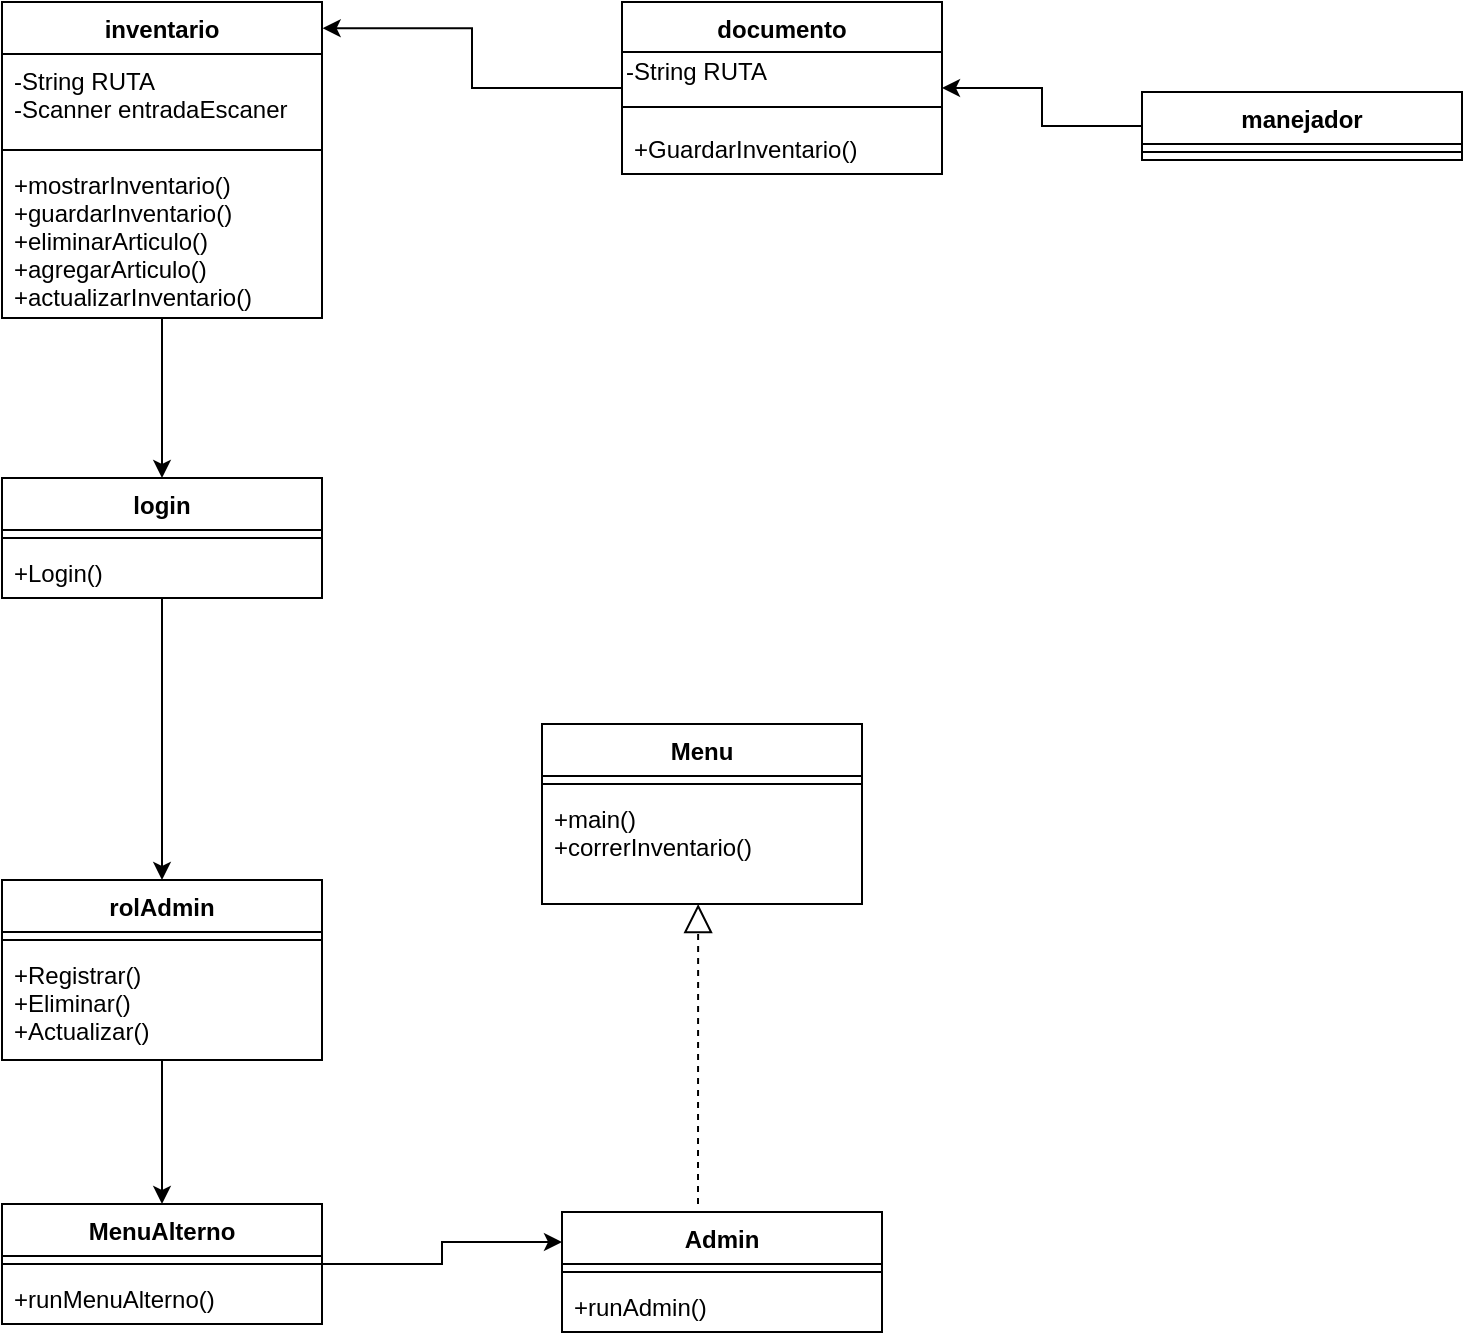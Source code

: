<mxfile version="10.8.9" type="device"><diagram id="ngYwytyvveu3_hQi_3PQ" name="Page-1"><mxGraphModel dx="1394" dy="777" grid="1" gridSize="10" guides="1" tooltips="1" connect="1" arrows="1" fold="1" page="1" pageScale="1" pageWidth="850" pageHeight="1100" math="0" shadow="0"><root><mxCell id="0"/><mxCell id="1" parent="0"/><mxCell id="k61yKrC3XLUvCDvYgIdW-13" style="edgeStyle=orthogonalEdgeStyle;rounded=0;orthogonalLoop=1;jettySize=auto;html=1;entryX=0.5;entryY=0;entryDx=0;entryDy=0;" edge="1" parent="1" source="H4TlmxwlX_yA1_eg_VW6-13" target="k61yKrC3XLUvCDvYgIdW-1"><mxGeometry relative="1" as="geometry"/></mxCell><mxCell id="H4TlmxwlX_yA1_eg_VW6-13" value="inventario" style="swimlane;fontStyle=1;align=center;verticalAlign=top;childLayout=stackLayout;horizontal=1;startSize=26;horizontalStack=0;resizeParent=1;resizeParentMax=0;resizeLast=0;collapsible=1;marginBottom=0;" parent="1" vertex="1"><mxGeometry x="100" y="79" width="160" height="158" as="geometry"/></mxCell><mxCell id="H4TlmxwlX_yA1_eg_VW6-14" value="-String RUTA&#10;-Scanner entradaEscaner&#10;" style="text;strokeColor=none;fillColor=none;align=left;verticalAlign=top;spacingLeft=4;spacingRight=4;overflow=hidden;rotatable=0;points=[[0,0.5],[1,0.5]];portConstraint=eastwest;" parent="H4TlmxwlX_yA1_eg_VW6-13" vertex="1"><mxGeometry y="26" width="160" height="44" as="geometry"/></mxCell><mxCell id="H4TlmxwlX_yA1_eg_VW6-15" value="" style="line;strokeWidth=1;fillColor=none;align=left;verticalAlign=middle;spacingTop=-1;spacingLeft=3;spacingRight=3;rotatable=0;labelPosition=right;points=[];portConstraint=eastwest;" parent="H4TlmxwlX_yA1_eg_VW6-13" vertex="1"><mxGeometry y="70" width="160" height="8" as="geometry"/></mxCell><mxCell id="H4TlmxwlX_yA1_eg_VW6-16" value="+mostrarInventario()&#10;+guardarInventario()&#10;+eliminarArticulo()&#10;+agregarArticulo()&#10;+actualizarInventario()&#10;" style="text;strokeColor=none;fillColor=none;align=left;verticalAlign=top;spacingLeft=4;spacingRight=4;overflow=hidden;rotatable=0;points=[[0,0.5],[1,0.5]];portConstraint=eastwest;" parent="H4TlmxwlX_yA1_eg_VW6-13" vertex="1"><mxGeometry y="78" width="160" height="80" as="geometry"/></mxCell><mxCell id="I4Vh8odb4ZdYF4Bktosb-5" style="edgeStyle=orthogonalEdgeStyle;rounded=0;orthogonalLoop=1;jettySize=auto;html=1;entryX=1.002;entryY=0.083;entryDx=0;entryDy=0;entryPerimeter=0;" parent="1" source="H4TlmxwlX_yA1_eg_VW6-20" target="H4TlmxwlX_yA1_eg_VW6-13" edge="1"><mxGeometry relative="1" as="geometry"/></mxCell><mxCell id="H4TlmxwlX_yA1_eg_VW6-20" value="documento" style="swimlane;fontStyle=1;align=center;verticalAlign=top;childLayout=stackLayout;horizontal=1;startSize=25;horizontalStack=0;resizeParent=1;resizeParentMax=0;resizeLast=0;collapsible=1;marginBottom=0;" parent="1" vertex="1"><mxGeometry x="410" y="79" width="160" height="86" as="geometry"/></mxCell><mxCell id="I4Vh8odb4ZdYF4Bktosb-10" value="-String RUTA&lt;br&gt;" style="text;html=1;resizable=0;points=[];autosize=1;align=left;verticalAlign=top;spacingTop=-4;" parent="H4TlmxwlX_yA1_eg_VW6-20" vertex="1"><mxGeometry y="25" width="160" height="20" as="geometry"/></mxCell><mxCell id="H4TlmxwlX_yA1_eg_VW6-22" value="" style="line;strokeWidth=1;fillColor=none;align=left;verticalAlign=middle;spacingTop=-1;spacingLeft=3;spacingRight=3;rotatable=0;labelPosition=right;points=[];portConstraint=eastwest;" parent="H4TlmxwlX_yA1_eg_VW6-20" vertex="1"><mxGeometry y="45" width="160" height="15" as="geometry"/></mxCell><mxCell id="H4TlmxwlX_yA1_eg_VW6-23" value="+GuardarInventario()" style="text;strokeColor=none;fillColor=none;align=left;verticalAlign=top;spacingLeft=4;spacingRight=4;overflow=hidden;rotatable=0;points=[[0,0.5],[1,0.5]];portConstraint=eastwest;" parent="H4TlmxwlX_yA1_eg_VW6-20" vertex="1"><mxGeometry y="60" width="160" height="26" as="geometry"/></mxCell><mxCell id="k61yKrC3XLUvCDvYgIdW-18" style="edgeStyle=orthogonalEdgeStyle;rounded=0;orthogonalLoop=1;jettySize=auto;html=1;" edge="1" parent="1" source="H4TlmxwlX_yA1_eg_VW6-28" target="H4TlmxwlX_yA1_eg_VW6-20"><mxGeometry relative="1" as="geometry"/></mxCell><mxCell id="H4TlmxwlX_yA1_eg_VW6-28" value="manejador" style="swimlane;fontStyle=1;align=center;verticalAlign=top;childLayout=stackLayout;horizontal=1;startSize=26;horizontalStack=0;resizeParent=1;resizeParentMax=0;resizeLast=0;collapsible=1;marginBottom=0;" parent="1" vertex="1"><mxGeometry x="670" y="124" width="160" height="34" as="geometry"/></mxCell><mxCell id="H4TlmxwlX_yA1_eg_VW6-30" value="" style="line;strokeWidth=1;fillColor=none;align=left;verticalAlign=middle;spacingTop=-1;spacingLeft=3;spacingRight=3;rotatable=0;labelPosition=right;points=[];portConstraint=eastwest;" parent="H4TlmxwlX_yA1_eg_VW6-28" vertex="1"><mxGeometry y="26" width="160" height="8" as="geometry"/></mxCell><mxCell id="k61yKrC3XLUvCDvYgIdW-14" style="edgeStyle=orthogonalEdgeStyle;rounded=0;orthogonalLoop=1;jettySize=auto;html=1;entryX=0.5;entryY=0;entryDx=0;entryDy=0;" edge="1" parent="1" source="k61yKrC3XLUvCDvYgIdW-1" target="k61yKrC3XLUvCDvYgIdW-5"><mxGeometry relative="1" as="geometry"/></mxCell><mxCell id="k61yKrC3XLUvCDvYgIdW-1" value="login" style="swimlane;fontStyle=1;align=center;verticalAlign=top;childLayout=stackLayout;horizontal=1;startSize=26;horizontalStack=0;resizeParent=1;resizeParentMax=0;resizeLast=0;collapsible=1;marginBottom=0;" vertex="1" parent="1"><mxGeometry x="100" y="317" width="160" height="60" as="geometry"/></mxCell><mxCell id="k61yKrC3XLUvCDvYgIdW-3" value="" style="line;strokeWidth=1;fillColor=none;align=left;verticalAlign=middle;spacingTop=-1;spacingLeft=3;spacingRight=3;rotatable=0;labelPosition=right;points=[];portConstraint=eastwest;" vertex="1" parent="k61yKrC3XLUvCDvYgIdW-1"><mxGeometry y="26" width="160" height="8" as="geometry"/></mxCell><mxCell id="k61yKrC3XLUvCDvYgIdW-4" value="+Login()" style="text;strokeColor=none;fillColor=none;align=left;verticalAlign=top;spacingLeft=4;spacingRight=4;overflow=hidden;rotatable=0;points=[[0,0.5],[1,0.5]];portConstraint=eastwest;" vertex="1" parent="k61yKrC3XLUvCDvYgIdW-1"><mxGeometry y="34" width="160" height="26" as="geometry"/></mxCell><mxCell id="k61yKrC3XLUvCDvYgIdW-16" style="edgeStyle=orthogonalEdgeStyle;rounded=0;orthogonalLoop=1;jettySize=auto;html=1;entryX=0.5;entryY=0;entryDx=0;entryDy=0;" edge="1" parent="1" source="k61yKrC3XLUvCDvYgIdW-5" target="k61yKrC3XLUvCDvYgIdW-9"><mxGeometry relative="1" as="geometry"/></mxCell><mxCell id="k61yKrC3XLUvCDvYgIdW-5" value="rolAdmin" style="swimlane;fontStyle=1;align=center;verticalAlign=top;childLayout=stackLayout;horizontal=1;startSize=26;horizontalStack=0;resizeParent=1;resizeParentMax=0;resizeLast=0;collapsible=1;marginBottom=0;" vertex="1" parent="1"><mxGeometry x="100" y="518" width="160" height="90" as="geometry"/></mxCell><mxCell id="k61yKrC3XLUvCDvYgIdW-7" value="" style="line;strokeWidth=1;fillColor=none;align=left;verticalAlign=middle;spacingTop=-1;spacingLeft=3;spacingRight=3;rotatable=0;labelPosition=right;points=[];portConstraint=eastwest;" vertex="1" parent="k61yKrC3XLUvCDvYgIdW-5"><mxGeometry y="26" width="160" height="8" as="geometry"/></mxCell><mxCell id="k61yKrC3XLUvCDvYgIdW-8" value="+Registrar()&#10;+Eliminar()&#10;+Actualizar()&#10;" style="text;strokeColor=none;fillColor=none;align=left;verticalAlign=top;spacingLeft=4;spacingRight=4;overflow=hidden;rotatable=0;points=[[0,0.5],[1,0.5]];portConstraint=eastwest;" vertex="1" parent="k61yKrC3XLUvCDvYgIdW-5"><mxGeometry y="34" width="160" height="56" as="geometry"/></mxCell><mxCell id="k61yKrC3XLUvCDvYgIdW-24" style="edgeStyle=orthogonalEdgeStyle;rounded=0;orthogonalLoop=1;jettySize=auto;html=1;entryX=0;entryY=0.25;entryDx=0;entryDy=0;" edge="1" parent="1" source="k61yKrC3XLUvCDvYgIdW-9" target="k61yKrC3XLUvCDvYgIdW-19"><mxGeometry relative="1" as="geometry"/></mxCell><mxCell id="k61yKrC3XLUvCDvYgIdW-9" value="MenuAlterno" style="swimlane;fontStyle=1;align=center;verticalAlign=top;childLayout=stackLayout;horizontal=1;startSize=26;horizontalStack=0;resizeParent=1;resizeParentMax=0;resizeLast=0;collapsible=1;marginBottom=0;" vertex="1" parent="1"><mxGeometry x="100" y="680" width="160" height="60" as="geometry"/></mxCell><mxCell id="k61yKrC3XLUvCDvYgIdW-11" value="" style="line;strokeWidth=1;fillColor=none;align=left;verticalAlign=middle;spacingTop=-1;spacingLeft=3;spacingRight=3;rotatable=0;labelPosition=right;points=[];portConstraint=eastwest;" vertex="1" parent="k61yKrC3XLUvCDvYgIdW-9"><mxGeometry y="26" width="160" height="8" as="geometry"/></mxCell><mxCell id="k61yKrC3XLUvCDvYgIdW-12" value="+runMenuAlterno()" style="text;strokeColor=none;fillColor=none;align=left;verticalAlign=top;spacingLeft=4;spacingRight=4;overflow=hidden;rotatable=0;points=[[0,0.5],[1,0.5]];portConstraint=eastwest;" vertex="1" parent="k61yKrC3XLUvCDvYgIdW-9"><mxGeometry y="34" width="160" height="26" as="geometry"/></mxCell><mxCell id="k61yKrC3XLUvCDvYgIdW-19" value="Admin" style="swimlane;fontStyle=1;align=center;verticalAlign=top;childLayout=stackLayout;horizontal=1;startSize=26;horizontalStack=0;resizeParent=1;resizeParentMax=0;resizeLast=0;collapsible=1;marginBottom=0;" vertex="1" parent="1"><mxGeometry x="380" y="684" width="160" height="60" as="geometry"/></mxCell><mxCell id="k61yKrC3XLUvCDvYgIdW-21" value="" style="line;strokeWidth=1;fillColor=none;align=left;verticalAlign=middle;spacingTop=-1;spacingLeft=3;spacingRight=3;rotatable=0;labelPosition=right;points=[];portConstraint=eastwest;" vertex="1" parent="k61yKrC3XLUvCDvYgIdW-19"><mxGeometry y="26" width="160" height="8" as="geometry"/></mxCell><mxCell id="k61yKrC3XLUvCDvYgIdW-22" value="+runAdmin()" style="text;strokeColor=none;fillColor=none;align=left;verticalAlign=top;spacingLeft=4;spacingRight=4;overflow=hidden;rotatable=0;points=[[0,0.5],[1,0.5]];portConstraint=eastwest;" vertex="1" parent="k61yKrC3XLUvCDvYgIdW-19"><mxGeometry y="34" width="160" height="26" as="geometry"/></mxCell><mxCell id="k61yKrC3XLUvCDvYgIdW-26" value="Menu" style="swimlane;fontStyle=1;align=center;verticalAlign=top;childLayout=stackLayout;horizontal=1;startSize=26;horizontalStack=0;resizeParent=1;resizeParentMax=0;resizeLast=0;collapsible=1;marginBottom=0;" vertex="1" parent="1"><mxGeometry x="370" y="440" width="160" height="90" as="geometry"/></mxCell><mxCell id="k61yKrC3XLUvCDvYgIdW-28" value="" style="line;strokeWidth=1;fillColor=none;align=left;verticalAlign=middle;spacingTop=-1;spacingLeft=3;spacingRight=3;rotatable=0;labelPosition=right;points=[];portConstraint=eastwest;" vertex="1" parent="k61yKrC3XLUvCDvYgIdW-26"><mxGeometry y="26" width="160" height="8" as="geometry"/></mxCell><mxCell id="k61yKrC3XLUvCDvYgIdW-29" value="+main()&#10;+correrInventario()&#10;" style="text;strokeColor=none;fillColor=none;align=left;verticalAlign=top;spacingLeft=4;spacingRight=4;overflow=hidden;rotatable=0;points=[[0,0.5],[1,0.5]];portConstraint=eastwest;" vertex="1" parent="k61yKrC3XLUvCDvYgIdW-26"><mxGeometry y="34" width="160" height="56" as="geometry"/></mxCell><mxCell id="k61yKrC3XLUvCDvYgIdW-30" value="" style="endArrow=block;dashed=1;endFill=0;endSize=12;html=1;entryX=0.488;entryY=1;entryDx=0;entryDy=0;entryPerimeter=0;" edge="1" parent="1" target="k61yKrC3XLUvCDvYgIdW-29"><mxGeometry width="160" relative="1" as="geometry"><mxPoint x="448" y="680" as="sourcePoint"/><mxPoint x="610" y="690" as="targetPoint"/></mxGeometry></mxCell></root></mxGraphModel></diagram></mxfile>